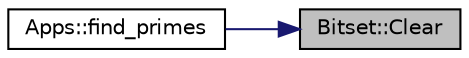 digraph "Bitset::Clear"
{
 // LATEX_PDF_SIZE
  edge [fontname="Helvetica",fontsize="10",labelfontname="Helvetica",labelfontsize="10"];
  node [fontname="Helvetica",fontsize="10",shape=record];
  rankdir="RL";
  Node1 [label="Bitset::Clear",height=0.2,width=0.4,color="black", fillcolor="grey75", style="filled", fontcolor="black",tooltip=" "];
  Node1 -> Node2 [dir="back",color="midnightblue",fontsize="10",style="solid",fontname="Helvetica"];
  Node2 [label="Apps::find_primes",height=0.2,width=0.4,color="black", fillcolor="white", style="filled",URL="$dc/da3/namespace_apps.html#a123741423e248d0925dba5b3a79a1849",tooltip="Starts a task to find prime numbers."];
}
